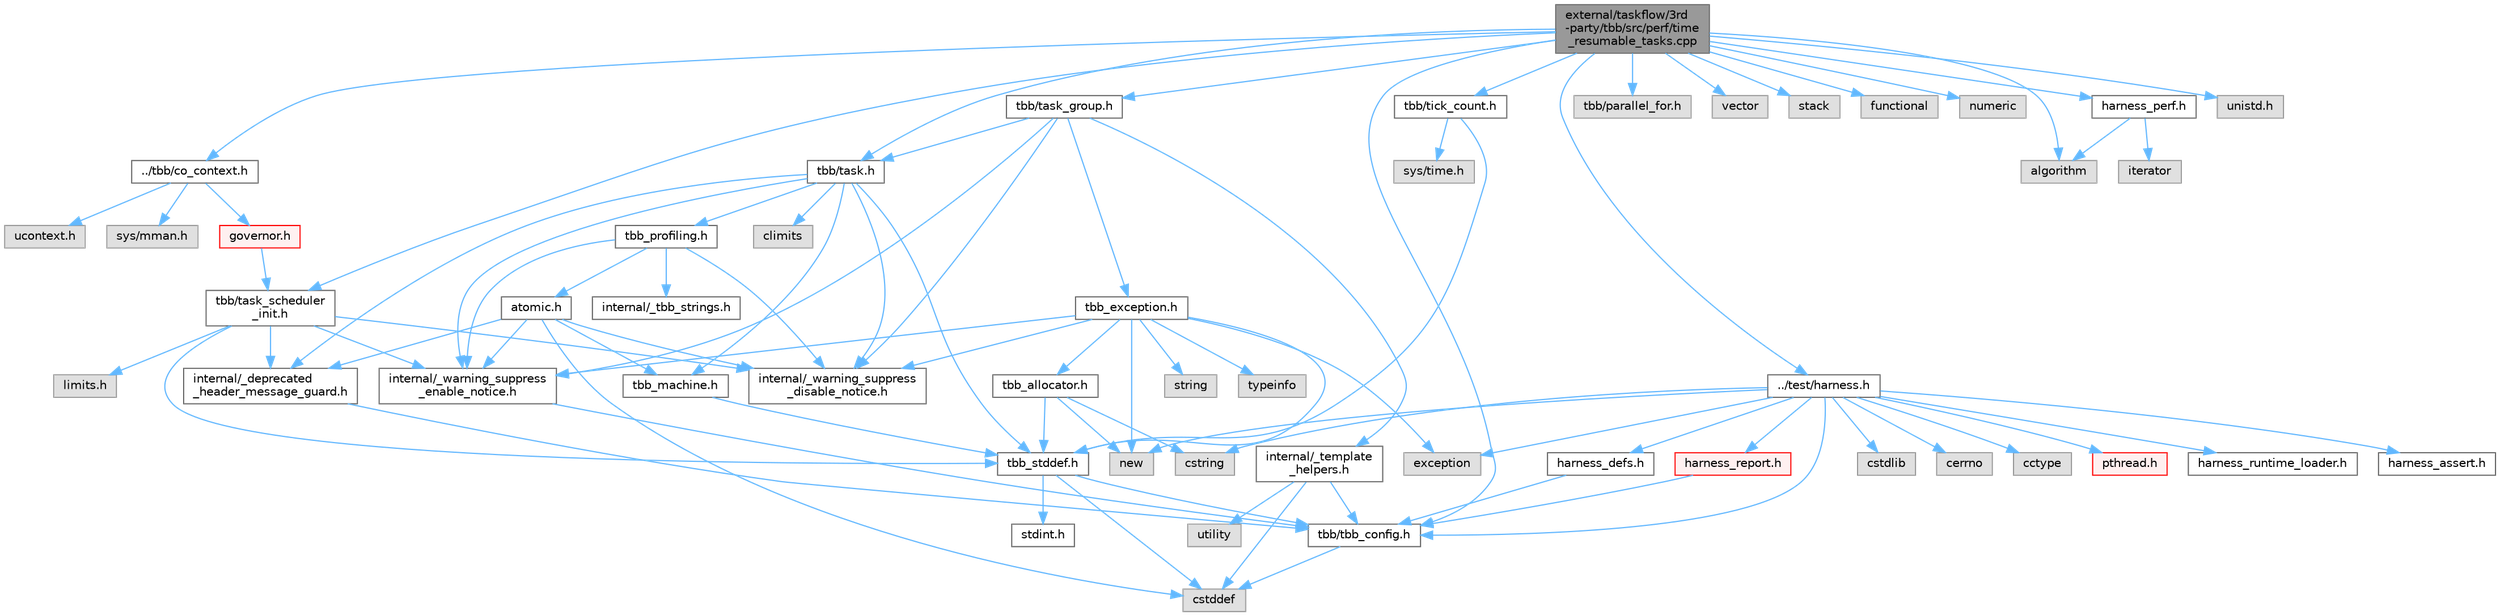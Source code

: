 digraph "external/taskflow/3rd-party/tbb/src/perf/time_resumable_tasks.cpp"
{
 // LATEX_PDF_SIZE
  bgcolor="transparent";
  edge [fontname=Helvetica,fontsize=10,labelfontname=Helvetica,labelfontsize=10];
  node [fontname=Helvetica,fontsize=10,shape=box,height=0.2,width=0.4];
  Node1 [id="Node000001",label="external/taskflow/3rd\l-party/tbb/src/perf/time\l_resumable_tasks.cpp",height=0.2,width=0.4,color="gray40", fillcolor="grey60", style="filled", fontcolor="black",tooltip=" "];
  Node1 -> Node2 [id="edge85_Node000001_Node000002",color="steelblue1",style="solid",tooltip=" "];
  Node2 [id="Node000002",label="tbb/tbb_config.h",height=0.2,width=0.4,color="grey40", fillcolor="white", style="filled",URL="$tbb__config_8h.html",tooltip=" "];
  Node2 -> Node3 [id="edge86_Node000002_Node000003",color="steelblue1",style="solid",tooltip=" "];
  Node3 [id="Node000003",label="cstddef",height=0.2,width=0.4,color="grey60", fillcolor="#E0E0E0", style="filled",tooltip=" "];
  Node1 -> Node4 [id="edge87_Node000001_Node000004",color="steelblue1",style="solid",tooltip=" "];
  Node4 [id="Node000004",label="tbb/task.h",height=0.2,width=0.4,color="grey40", fillcolor="white", style="filled",URL="$task_8h.html",tooltip=" "];
  Node4 -> Node5 [id="edge88_Node000004_Node000005",color="steelblue1",style="solid",tooltip=" "];
  Node5 [id="Node000005",label="internal/_deprecated\l_header_message_guard.h",height=0.2,width=0.4,color="grey40", fillcolor="white", style="filled",URL="$__deprecated__header__message__guard_8h.html",tooltip=" "];
  Node5 -> Node2 [id="edge89_Node000005_Node000002",color="steelblue1",style="solid",tooltip=" "];
  Node4 -> Node6 [id="edge90_Node000004_Node000006",color="steelblue1",style="solid",tooltip=" "];
  Node6 [id="Node000006",label="internal/_warning_suppress\l_enable_notice.h",height=0.2,width=0.4,color="grey40", fillcolor="white", style="filled",URL="$__warning__suppress__enable__notice_8h.html",tooltip=" "];
  Node6 -> Node2 [id="edge91_Node000006_Node000002",color="steelblue1",style="solid",tooltip=" "];
  Node4 -> Node7 [id="edge92_Node000004_Node000007",color="steelblue1",style="solid",tooltip=" "];
  Node7 [id="Node000007",label="tbb_stddef.h",height=0.2,width=0.4,color="grey40", fillcolor="white", style="filled",URL="$tbb__stddef_8h.html",tooltip=" "];
  Node7 -> Node2 [id="edge93_Node000007_Node000002",color="steelblue1",style="solid",tooltip=" "];
  Node7 -> Node3 [id="edge94_Node000007_Node000003",color="steelblue1",style="solid",tooltip=" "];
  Node7 -> Node8 [id="edge95_Node000007_Node000008",color="steelblue1",style="solid",tooltip=" "];
  Node8 [id="Node000008",label="stdint.h",height=0.2,width=0.4,color="grey40", fillcolor="white", style="filled",URL="$stdint_8h.html",tooltip=" "];
  Node4 -> Node9 [id="edge96_Node000004_Node000009",color="steelblue1",style="solid",tooltip=" "];
  Node9 [id="Node000009",label="tbb_machine.h",height=0.2,width=0.4,color="grey40", fillcolor="white", style="filled",URL="$tbb__machine_8h.html",tooltip=" "];
  Node9 -> Node7 [id="edge97_Node000009_Node000007",color="steelblue1",style="solid",tooltip=" "];
  Node4 -> Node10 [id="edge98_Node000004_Node000010",color="steelblue1",style="solid",tooltip=" "];
  Node10 [id="Node000010",label="tbb_profiling.h",height=0.2,width=0.4,color="grey40", fillcolor="white", style="filled",URL="$tbb__profiling_8h.html",tooltip=" "];
  Node10 -> Node6 [id="edge99_Node000010_Node000006",color="steelblue1",style="solid",tooltip=" "];
  Node10 -> Node11 [id="edge100_Node000010_Node000011",color="steelblue1",style="solid",tooltip=" "];
  Node11 [id="Node000011",label="internal/_tbb_strings.h",height=0.2,width=0.4,color="grey40", fillcolor="white", style="filled",URL="$__tbb__strings_8h.html",tooltip=" "];
  Node10 -> Node12 [id="edge101_Node000010_Node000012",color="steelblue1",style="solid",tooltip=" "];
  Node12 [id="Node000012",label="atomic.h",height=0.2,width=0.4,color="grey40", fillcolor="white", style="filled",URL="$external_2taskflow_23rd-party_2tbb_2include_2tbb_2atomic_8h.html",tooltip=" "];
  Node12 -> Node5 [id="edge102_Node000012_Node000005",color="steelblue1",style="solid",tooltip=" "];
  Node12 -> Node6 [id="edge103_Node000012_Node000006",color="steelblue1",style="solid",tooltip=" "];
  Node12 -> Node3 [id="edge104_Node000012_Node000003",color="steelblue1",style="solid",tooltip=" "];
  Node12 -> Node9 [id="edge105_Node000012_Node000009",color="steelblue1",style="solid",tooltip=" "];
  Node12 -> Node13 [id="edge106_Node000012_Node000013",color="steelblue1",style="solid",tooltip=" "];
  Node13 [id="Node000013",label="internal/_warning_suppress\l_disable_notice.h",height=0.2,width=0.4,color="grey40", fillcolor="white", style="filled",URL="$__warning__suppress__disable__notice_8h.html",tooltip=" "];
  Node10 -> Node13 [id="edge107_Node000010_Node000013",color="steelblue1",style="solid",tooltip=" "];
  Node4 -> Node14 [id="edge108_Node000004_Node000014",color="steelblue1",style="solid",tooltip=" "];
  Node14 [id="Node000014",label="climits",height=0.2,width=0.4,color="grey60", fillcolor="#E0E0E0", style="filled",tooltip=" "];
  Node4 -> Node13 [id="edge109_Node000004_Node000013",color="steelblue1",style="solid",tooltip=" "];
  Node1 -> Node15 [id="edge110_Node000001_Node000015",color="steelblue1",style="solid",tooltip=" "];
  Node15 [id="Node000015",label="tbb/task_group.h",height=0.2,width=0.4,color="grey40", fillcolor="white", style="filled",URL="$task__group_8h.html",tooltip=" "];
  Node15 -> Node6 [id="edge111_Node000015_Node000006",color="steelblue1",style="solid",tooltip=" "];
  Node15 -> Node4 [id="edge112_Node000015_Node000004",color="steelblue1",style="solid",tooltip=" "];
  Node15 -> Node16 [id="edge113_Node000015_Node000016",color="steelblue1",style="solid",tooltip=" "];
  Node16 [id="Node000016",label="tbb_exception.h",height=0.2,width=0.4,color="grey40", fillcolor="white", style="filled",URL="$tbb__exception_8h.html",tooltip=" "];
  Node16 -> Node6 [id="edge114_Node000016_Node000006",color="steelblue1",style="solid",tooltip=" "];
  Node16 -> Node7 [id="edge115_Node000016_Node000007",color="steelblue1",style="solid",tooltip=" "];
  Node16 -> Node17 [id="edge116_Node000016_Node000017",color="steelblue1",style="solid",tooltip=" "];
  Node17 [id="Node000017",label="exception",height=0.2,width=0.4,color="grey60", fillcolor="#E0E0E0", style="filled",tooltip=" "];
  Node16 -> Node18 [id="edge117_Node000016_Node000018",color="steelblue1",style="solid",tooltip=" "];
  Node18 [id="Node000018",label="new",height=0.2,width=0.4,color="grey60", fillcolor="#E0E0E0", style="filled",tooltip=" "];
  Node16 -> Node19 [id="edge118_Node000016_Node000019",color="steelblue1",style="solid",tooltip=" "];
  Node19 [id="Node000019",label="string",height=0.2,width=0.4,color="grey60", fillcolor="#E0E0E0", style="filled",tooltip=" "];
  Node16 -> Node20 [id="edge119_Node000016_Node000020",color="steelblue1",style="solid",tooltip=" "];
  Node20 [id="Node000020",label="tbb_allocator.h",height=0.2,width=0.4,color="grey40", fillcolor="white", style="filled",URL="$tbb__allocator_8h.html",tooltip=" "];
  Node20 -> Node7 [id="edge120_Node000020_Node000007",color="steelblue1",style="solid",tooltip=" "];
  Node20 -> Node18 [id="edge121_Node000020_Node000018",color="steelblue1",style="solid",tooltip=" "];
  Node20 -> Node21 [id="edge122_Node000020_Node000021",color="steelblue1",style="solid",tooltip=" "];
  Node21 [id="Node000021",label="cstring",height=0.2,width=0.4,color="grey60", fillcolor="#E0E0E0", style="filled",tooltip=" "];
  Node16 -> Node22 [id="edge123_Node000016_Node000022",color="steelblue1",style="solid",tooltip=" "];
  Node22 [id="Node000022",label="typeinfo",height=0.2,width=0.4,color="grey60", fillcolor="#E0E0E0", style="filled",tooltip=" "];
  Node16 -> Node13 [id="edge124_Node000016_Node000013",color="steelblue1",style="solid",tooltip=" "];
  Node15 -> Node23 [id="edge125_Node000015_Node000023",color="steelblue1",style="solid",tooltip=" "];
  Node23 [id="Node000023",label="internal/_template\l_helpers.h",height=0.2,width=0.4,color="grey40", fillcolor="white", style="filled",URL="$__template__helpers_8h.html",tooltip=" "];
  Node23 -> Node24 [id="edge126_Node000023_Node000024",color="steelblue1",style="solid",tooltip=" "];
  Node24 [id="Node000024",label="utility",height=0.2,width=0.4,color="grey60", fillcolor="#E0E0E0", style="filled",tooltip=" "];
  Node23 -> Node3 [id="edge127_Node000023_Node000003",color="steelblue1",style="solid",tooltip=" "];
  Node23 -> Node2 [id="edge128_Node000023_Node000002",color="steelblue1",style="solid",tooltip=" "];
  Node15 -> Node13 [id="edge129_Node000015_Node000013",color="steelblue1",style="solid",tooltip=" "];
  Node1 -> Node25 [id="edge130_Node000001_Node000025",color="steelblue1",style="solid",tooltip=" "];
  Node25 [id="Node000025",label="tbb/task_scheduler\l_init.h",height=0.2,width=0.4,color="grey40", fillcolor="white", style="filled",URL="$task__scheduler__init_8h.html",tooltip=" "];
  Node25 -> Node5 [id="edge131_Node000025_Node000005",color="steelblue1",style="solid",tooltip=" "];
  Node25 -> Node6 [id="edge132_Node000025_Node000006",color="steelblue1",style="solid",tooltip=" "];
  Node25 -> Node7 [id="edge133_Node000025_Node000007",color="steelblue1",style="solid",tooltip=" "];
  Node25 -> Node26 [id="edge134_Node000025_Node000026",color="steelblue1",style="solid",tooltip=" "];
  Node26 [id="Node000026",label="limits.h",height=0.2,width=0.4,color="grey60", fillcolor="#E0E0E0", style="filled",tooltip=" "];
  Node25 -> Node13 [id="edge135_Node000025_Node000013",color="steelblue1",style="solid",tooltip=" "];
  Node1 -> Node27 [id="edge136_Node000001_Node000027",color="steelblue1",style="solid",tooltip=" "];
  Node27 [id="Node000027",label="tbb/tick_count.h",height=0.2,width=0.4,color="grey40", fillcolor="white", style="filled",URL="$tick__count_8h.html",tooltip=" "];
  Node27 -> Node7 [id="edge137_Node000027_Node000007",color="steelblue1",style="solid",tooltip=" "];
  Node27 -> Node28 [id="edge138_Node000027_Node000028",color="steelblue1",style="solid",tooltip=" "];
  Node28 [id="Node000028",label="sys/time.h",height=0.2,width=0.4,color="grey60", fillcolor="#E0E0E0", style="filled",tooltip=" "];
  Node1 -> Node29 [id="edge139_Node000001_Node000029",color="steelblue1",style="solid",tooltip=" "];
  Node29 [id="Node000029",label="tbb/parallel_for.h",height=0.2,width=0.4,color="grey60", fillcolor="#E0E0E0", style="filled",tooltip=" "];
  Node1 -> Node30 [id="edge140_Node000001_Node000030",color="steelblue1",style="solid",tooltip=" "];
  Node30 [id="Node000030",label="vector",height=0.2,width=0.4,color="grey60", fillcolor="#E0E0E0", style="filled",tooltip=" "];
  Node1 -> Node31 [id="edge141_Node000001_Node000031",color="steelblue1",style="solid",tooltip=" "];
  Node31 [id="Node000031",label="stack",height=0.2,width=0.4,color="grey60", fillcolor="#E0E0E0", style="filled",tooltip=" "];
  Node1 -> Node32 [id="edge142_Node000001_Node000032",color="steelblue1",style="solid",tooltip=" "];
  Node32 [id="Node000032",label="functional",height=0.2,width=0.4,color="grey60", fillcolor="#E0E0E0", style="filled",tooltip=" "];
  Node1 -> Node33 [id="edge143_Node000001_Node000033",color="steelblue1",style="solid",tooltip=" "];
  Node33 [id="Node000033",label="numeric",height=0.2,width=0.4,color="grey60", fillcolor="#E0E0E0", style="filled",tooltip=" "];
  Node1 -> Node34 [id="edge144_Node000001_Node000034",color="steelblue1",style="solid",tooltip=" "];
  Node34 [id="Node000034",label="algorithm",height=0.2,width=0.4,color="grey60", fillcolor="#E0E0E0", style="filled",tooltip=" "];
  Node1 -> Node35 [id="edge145_Node000001_Node000035",color="steelblue1",style="solid",tooltip=" "];
  Node35 [id="Node000035",label="harness_perf.h",height=0.2,width=0.4,color="grey40", fillcolor="white", style="filled",URL="$harness__perf_8h.html",tooltip=" "];
  Node35 -> Node36 [id="edge146_Node000035_Node000036",color="steelblue1",style="solid",tooltip=" "];
  Node36 [id="Node000036",label="iterator",height=0.2,width=0.4,color="grey60", fillcolor="#E0E0E0", style="filled",tooltip=" "];
  Node35 -> Node34 [id="edge147_Node000035_Node000034",color="steelblue1",style="solid",tooltip=" "];
  Node1 -> Node37 [id="edge148_Node000001_Node000037",color="steelblue1",style="solid",tooltip=" "];
  Node37 [id="Node000037",label="unistd.h",height=0.2,width=0.4,color="grey60", fillcolor="#E0E0E0", style="filled",tooltip=" "];
  Node1 -> Node38 [id="edge149_Node000001_Node000038",color="steelblue1",style="solid",tooltip=" "];
  Node38 [id="Node000038",label="../tbb/co_context.h",height=0.2,width=0.4,color="grey40", fillcolor="white", style="filled",URL="$co__context_8h.html",tooltip=" "];
  Node38 -> Node39 [id="edge150_Node000038_Node000039",color="steelblue1",style="solid",tooltip=" "];
  Node39 [id="Node000039",label="ucontext.h",height=0.2,width=0.4,color="grey60", fillcolor="#E0E0E0", style="filled",tooltip=" "];
  Node38 -> Node40 [id="edge151_Node000038_Node000040",color="steelblue1",style="solid",tooltip=" "];
  Node40 [id="Node000040",label="sys/mman.h",height=0.2,width=0.4,color="grey60", fillcolor="#E0E0E0", style="filled",tooltip=" "];
  Node38 -> Node41 [id="edge152_Node000038_Node000041",color="steelblue1",style="solid",tooltip=" "];
  Node41 [id="Node000041",label="governor.h",height=0.2,width=0.4,color="red", fillcolor="#FFF0F0", style="filled",URL="$governor_8h.html",tooltip=" "];
  Node41 -> Node25 [id="edge153_Node000041_Node000025",color="steelblue1",style="solid",tooltip=" "];
  Node1 -> Node47 [id="edge154_Node000001_Node000047",color="steelblue1",style="solid",tooltip=" "];
  Node47 [id="Node000047",label="../test/harness.h",height=0.2,width=0.4,color="grey40", fillcolor="white", style="filled",URL="$harness_8h.html",tooltip=" "];
  Node47 -> Node2 [id="edge155_Node000047_Node000002",color="steelblue1",style="solid",tooltip=" "];
  Node47 -> Node48 [id="edge156_Node000047_Node000048",color="steelblue1",style="solid",tooltip=" "];
  Node48 [id="Node000048",label="harness_defs.h",height=0.2,width=0.4,color="grey40", fillcolor="white", style="filled",URL="$harness__defs_8h.html",tooltip=" "];
  Node48 -> Node2 [id="edge157_Node000048_Node000002",color="steelblue1",style="solid",tooltip=" "];
  Node47 -> Node49 [id="edge158_Node000047_Node000049",color="steelblue1",style="solid",tooltip=" "];
  Node49 [id="Node000049",label="cstdlib",height=0.2,width=0.4,color="grey60", fillcolor="#E0E0E0", style="filled",tooltip=" "];
  Node47 -> Node21 [id="edge159_Node000047_Node000021",color="steelblue1",style="solid",tooltip=" "];
  Node47 -> Node50 [id="edge160_Node000047_Node000050",color="steelblue1",style="solid",tooltip=" "];
  Node50 [id="Node000050",label="cerrno",height=0.2,width=0.4,color="grey60", fillcolor="#E0E0E0", style="filled",tooltip=" "];
  Node47 -> Node51 [id="edge161_Node000047_Node000051",color="steelblue1",style="solid",tooltip=" "];
  Node51 [id="Node000051",label="cctype",height=0.2,width=0.4,color="grey60", fillcolor="#E0E0E0", style="filled",tooltip=" "];
  Node47 -> Node18 [id="edge162_Node000047_Node000018",color="steelblue1",style="solid",tooltip=" "];
  Node47 -> Node52 [id="edge163_Node000047_Node000052",color="steelblue1",style="solid",tooltip=" "];
  Node52 [id="Node000052",label="pthread.h",height=0.2,width=0.4,color="red", fillcolor="#FFF0F0", style="filled",URL="$pthread_8h.html",tooltip=" "];
  Node47 -> Node95 [id="edge164_Node000047_Node000095",color="steelblue1",style="solid",tooltip=" "];
  Node95 [id="Node000095",label="harness_runtime_loader.h",height=0.2,width=0.4,color="grey40", fillcolor="white", style="filled",URL="$harness__runtime__loader_8h.html",tooltip=" "];
  Node47 -> Node96 [id="edge165_Node000047_Node000096",color="steelblue1",style="solid",tooltip=" "];
  Node96 [id="Node000096",label="harness_report.h",height=0.2,width=0.4,color="red", fillcolor="#FFF0F0", style="filled",URL="$harness__report_8h.html",tooltip=" "];
  Node96 -> Node2 [id="edge166_Node000096_Node000002",color="steelblue1",style="solid",tooltip=" "];
  Node47 -> Node17 [id="edge167_Node000047_Node000017",color="steelblue1",style="solid",tooltip=" "];
  Node47 -> Node99 [id="edge168_Node000047_Node000099",color="steelblue1",style="solid",tooltip=" "];
  Node99 [id="Node000099",label="harness_assert.h",height=0.2,width=0.4,color="grey40", fillcolor="white", style="filled",URL="$harness__assert_8h.html",tooltip=" "];
}

